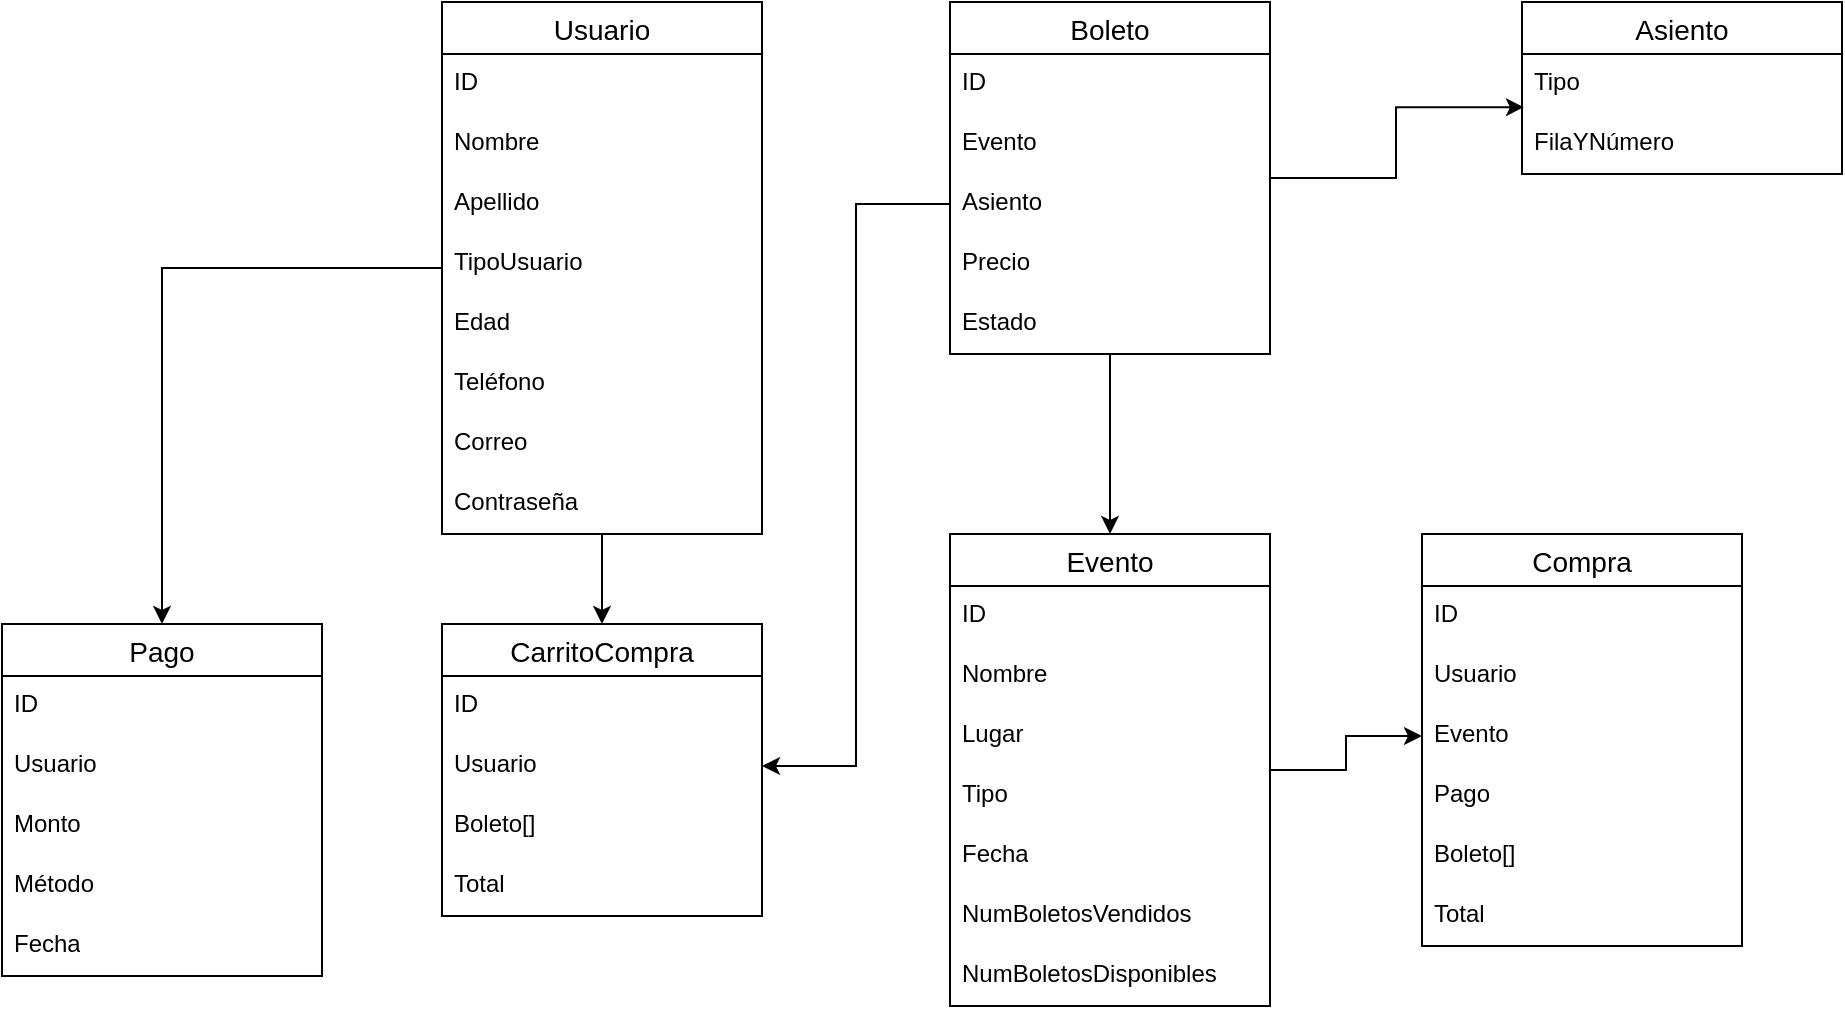 <mxfile version="21.2.1" type="device">
  <diagram name="Página-1" id="8rduqeDVuy0Zx2a893BS">
    <mxGraphModel dx="2253" dy="759" grid="1" gridSize="10" guides="1" tooltips="1" connect="1" arrows="1" fold="1" page="1" pageScale="1" pageWidth="827" pageHeight="1169" math="0" shadow="0">
      <root>
        <mxCell id="0" />
        <mxCell id="1" parent="0" />
        <mxCell id="ZL52fzNMQA0N673jKaX8-55" value="" style="edgeStyle=orthogonalEdgeStyle;rounded=0;orthogonalLoop=1;jettySize=auto;html=1;entryX=0.5;entryY=0;entryDx=0;entryDy=0;" edge="1" parent="1" source="ZL52fzNMQA0N673jKaX8-1" target="ZL52fzNMQA0N673jKaX8-40">
          <mxGeometry relative="1" as="geometry" />
        </mxCell>
        <mxCell id="ZL52fzNMQA0N673jKaX8-60" value="" style="edgeStyle=orthogonalEdgeStyle;rounded=0;orthogonalLoop=1;jettySize=auto;html=1;entryX=0.5;entryY=0;entryDx=0;entryDy=0;" edge="1" parent="1" source="ZL52fzNMQA0N673jKaX8-1" target="ZL52fzNMQA0N673jKaX8-47">
          <mxGeometry relative="1" as="geometry" />
        </mxCell>
        <mxCell id="ZL52fzNMQA0N673jKaX8-1" value="Usuario" style="swimlane;fontStyle=0;childLayout=stackLayout;horizontal=1;startSize=26;horizontalStack=0;resizeParent=1;resizeParentMax=0;resizeLast=0;collapsible=1;marginBottom=0;align=center;fontSize=14;" vertex="1" parent="1">
          <mxGeometry x="80" y="230" width="160" height="266" as="geometry" />
        </mxCell>
        <mxCell id="ZL52fzNMQA0N673jKaX8-2" value="ID" style="text;strokeColor=none;fillColor=none;spacingLeft=4;spacingRight=4;overflow=hidden;rotatable=0;points=[[0,0.5],[1,0.5]];portConstraint=eastwest;fontSize=12;whiteSpace=wrap;html=1;" vertex="1" parent="ZL52fzNMQA0N673jKaX8-1">
          <mxGeometry y="26" width="160" height="30" as="geometry" />
        </mxCell>
        <mxCell id="ZL52fzNMQA0N673jKaX8-3" value="Nombre" style="text;strokeColor=none;fillColor=none;spacingLeft=4;spacingRight=4;overflow=hidden;rotatable=0;points=[[0,0.5],[1,0.5]];portConstraint=eastwest;fontSize=12;whiteSpace=wrap;html=1;" vertex="1" parent="ZL52fzNMQA0N673jKaX8-1">
          <mxGeometry y="56" width="160" height="30" as="geometry" />
        </mxCell>
        <mxCell id="ZL52fzNMQA0N673jKaX8-4" value="Apellido" style="text;strokeColor=none;fillColor=none;spacingLeft=4;spacingRight=4;overflow=hidden;rotatable=0;points=[[0,0.5],[1,0.5]];portConstraint=eastwest;fontSize=12;whiteSpace=wrap;html=1;" vertex="1" parent="ZL52fzNMQA0N673jKaX8-1">
          <mxGeometry y="86" width="160" height="30" as="geometry" />
        </mxCell>
        <mxCell id="ZL52fzNMQA0N673jKaX8-5" value="TipoUsuario" style="text;strokeColor=none;fillColor=none;spacingLeft=4;spacingRight=4;overflow=hidden;rotatable=0;points=[[0,0.5],[1,0.5]];portConstraint=eastwest;fontSize=12;whiteSpace=wrap;html=1;" vertex="1" parent="ZL52fzNMQA0N673jKaX8-1">
          <mxGeometry y="116" width="160" height="30" as="geometry" />
        </mxCell>
        <mxCell id="ZL52fzNMQA0N673jKaX8-6" value="Edad" style="text;strokeColor=none;fillColor=none;spacingLeft=4;spacingRight=4;overflow=hidden;rotatable=0;points=[[0,0.5],[1,0.5]];portConstraint=eastwest;fontSize=12;whiteSpace=wrap;html=1;" vertex="1" parent="ZL52fzNMQA0N673jKaX8-1">
          <mxGeometry y="146" width="160" height="30" as="geometry" />
        </mxCell>
        <mxCell id="ZL52fzNMQA0N673jKaX8-7" value="Teléfono" style="text;strokeColor=none;fillColor=none;spacingLeft=4;spacingRight=4;overflow=hidden;rotatable=0;points=[[0,0.5],[1,0.5]];portConstraint=eastwest;fontSize=12;whiteSpace=wrap;html=1;" vertex="1" parent="ZL52fzNMQA0N673jKaX8-1">
          <mxGeometry y="176" width="160" height="30" as="geometry" />
        </mxCell>
        <mxCell id="ZL52fzNMQA0N673jKaX8-8" value="Correo" style="text;strokeColor=none;fillColor=none;spacingLeft=4;spacingRight=4;overflow=hidden;rotatable=0;points=[[0,0.5],[1,0.5]];portConstraint=eastwest;fontSize=12;whiteSpace=wrap;html=1;" vertex="1" parent="ZL52fzNMQA0N673jKaX8-1">
          <mxGeometry y="206" width="160" height="30" as="geometry" />
        </mxCell>
        <mxCell id="ZL52fzNMQA0N673jKaX8-9" value="Contraseña" style="text;strokeColor=none;fillColor=none;spacingLeft=4;spacingRight=4;overflow=hidden;rotatable=0;points=[[0,0.5],[1,0.5]];portConstraint=eastwest;fontSize=12;whiteSpace=wrap;html=1;" vertex="1" parent="ZL52fzNMQA0N673jKaX8-1">
          <mxGeometry y="236" width="160" height="30" as="geometry" />
        </mxCell>
        <mxCell id="ZL52fzNMQA0N673jKaX8-54" value="" style="edgeStyle=orthogonalEdgeStyle;rounded=0;orthogonalLoop=1;jettySize=auto;html=1;entryX=0.006;entryY=-0.113;entryDx=0;entryDy=0;entryPerimeter=0;" edge="1" parent="1" source="ZL52fzNMQA0N673jKaX8-10" target="ZL52fzNMQA0N673jKaX8-21">
          <mxGeometry relative="1" as="geometry" />
        </mxCell>
        <mxCell id="ZL52fzNMQA0N673jKaX8-59" value="" style="edgeStyle=orthogonalEdgeStyle;rounded=0;orthogonalLoop=1;jettySize=auto;html=1;entryX=0.5;entryY=0;entryDx=0;entryDy=0;" edge="1" parent="1" source="ZL52fzNMQA0N673jKaX8-10" target="ZL52fzNMQA0N673jKaX8-32">
          <mxGeometry relative="1" as="geometry" />
        </mxCell>
        <mxCell id="ZL52fzNMQA0N673jKaX8-61" value="" style="edgeStyle=orthogonalEdgeStyle;rounded=0;orthogonalLoop=1;jettySize=auto;html=1;entryX=1;entryY=0.5;entryDx=0;entryDy=0;exitX=0;exitY=0.5;exitDx=0;exitDy=0;" edge="1" parent="1" source="ZL52fzNMQA0N673jKaX8-13" target="ZL52fzNMQA0N673jKaX8-42">
          <mxGeometry relative="1" as="geometry" />
        </mxCell>
        <mxCell id="ZL52fzNMQA0N673jKaX8-10" value="Boleto" style="swimlane;fontStyle=0;childLayout=stackLayout;horizontal=1;startSize=26;horizontalStack=0;resizeParent=1;resizeParentMax=0;resizeLast=0;collapsible=1;marginBottom=0;align=center;fontSize=14;" vertex="1" parent="1">
          <mxGeometry x="334" y="230" width="160" height="176" as="geometry" />
        </mxCell>
        <mxCell id="ZL52fzNMQA0N673jKaX8-11" value="ID" style="text;strokeColor=none;fillColor=none;spacingLeft=4;spacingRight=4;overflow=hidden;rotatable=0;points=[[0,0.5],[1,0.5]];portConstraint=eastwest;fontSize=12;whiteSpace=wrap;html=1;" vertex="1" parent="ZL52fzNMQA0N673jKaX8-10">
          <mxGeometry y="26" width="160" height="30" as="geometry" />
        </mxCell>
        <mxCell id="ZL52fzNMQA0N673jKaX8-12" value="Evento" style="text;strokeColor=none;fillColor=none;spacingLeft=4;spacingRight=4;overflow=hidden;rotatable=0;points=[[0,0.5],[1,0.5]];portConstraint=eastwest;fontSize=12;whiteSpace=wrap;html=1;" vertex="1" parent="ZL52fzNMQA0N673jKaX8-10">
          <mxGeometry y="56" width="160" height="30" as="geometry" />
        </mxCell>
        <mxCell id="ZL52fzNMQA0N673jKaX8-13" value="Asiento" style="text;strokeColor=none;fillColor=none;spacingLeft=4;spacingRight=4;overflow=hidden;rotatable=0;points=[[0,0.5],[1,0.5]];portConstraint=eastwest;fontSize=12;whiteSpace=wrap;html=1;" vertex="1" parent="ZL52fzNMQA0N673jKaX8-10">
          <mxGeometry y="86" width="160" height="30" as="geometry" />
        </mxCell>
        <mxCell id="ZL52fzNMQA0N673jKaX8-14" value="Precio" style="text;strokeColor=none;fillColor=none;spacingLeft=4;spacingRight=4;overflow=hidden;rotatable=0;points=[[0,0.5],[1,0.5]];portConstraint=eastwest;fontSize=12;whiteSpace=wrap;html=1;" vertex="1" parent="ZL52fzNMQA0N673jKaX8-10">
          <mxGeometry y="116" width="160" height="30" as="geometry" />
        </mxCell>
        <mxCell id="ZL52fzNMQA0N673jKaX8-15" value="Estado" style="text;strokeColor=none;fillColor=none;spacingLeft=4;spacingRight=4;overflow=hidden;rotatable=0;points=[[0,0.5],[1,0.5]];portConstraint=eastwest;fontSize=12;whiteSpace=wrap;html=1;" vertex="1" parent="ZL52fzNMQA0N673jKaX8-10">
          <mxGeometry y="146" width="160" height="30" as="geometry" />
        </mxCell>
        <mxCell id="ZL52fzNMQA0N673jKaX8-19" value="Asiento" style="swimlane;fontStyle=0;childLayout=stackLayout;horizontal=1;startSize=26;horizontalStack=0;resizeParent=1;resizeParentMax=0;resizeLast=0;collapsible=1;marginBottom=0;align=center;fontSize=14;" vertex="1" parent="1">
          <mxGeometry x="620" y="230" width="160" height="86" as="geometry" />
        </mxCell>
        <mxCell id="ZL52fzNMQA0N673jKaX8-20" value="Tipo" style="text;strokeColor=none;fillColor=none;spacingLeft=4;spacingRight=4;overflow=hidden;rotatable=0;points=[[0,0.5],[1,0.5]];portConstraint=eastwest;fontSize=12;whiteSpace=wrap;html=1;" vertex="1" parent="ZL52fzNMQA0N673jKaX8-19">
          <mxGeometry y="26" width="160" height="30" as="geometry" />
        </mxCell>
        <mxCell id="ZL52fzNMQA0N673jKaX8-21" value="FilaYNúmero" style="text;strokeColor=none;fillColor=none;spacingLeft=4;spacingRight=4;overflow=hidden;rotatable=0;points=[[0,0.5],[1,0.5]];portConstraint=eastwest;fontSize=12;whiteSpace=wrap;html=1;" vertex="1" parent="ZL52fzNMQA0N673jKaX8-19">
          <mxGeometry y="56" width="160" height="30" as="geometry" />
        </mxCell>
        <mxCell id="ZL52fzNMQA0N673jKaX8-25" value="Compra" style="swimlane;fontStyle=0;childLayout=stackLayout;horizontal=1;startSize=26;horizontalStack=0;resizeParent=1;resizeParentMax=0;resizeLast=0;collapsible=1;marginBottom=0;align=center;fontSize=14;" vertex="1" parent="1">
          <mxGeometry x="570" y="496" width="160" height="206" as="geometry" />
        </mxCell>
        <mxCell id="ZL52fzNMQA0N673jKaX8-26" value="ID" style="text;strokeColor=none;fillColor=none;spacingLeft=4;spacingRight=4;overflow=hidden;rotatable=0;points=[[0,0.5],[1,0.5]];portConstraint=eastwest;fontSize=12;whiteSpace=wrap;html=1;" vertex="1" parent="ZL52fzNMQA0N673jKaX8-25">
          <mxGeometry y="26" width="160" height="30" as="geometry" />
        </mxCell>
        <mxCell id="ZL52fzNMQA0N673jKaX8-27" value="Usuario" style="text;strokeColor=none;fillColor=none;spacingLeft=4;spacingRight=4;overflow=hidden;rotatable=0;points=[[0,0.5],[1,0.5]];portConstraint=eastwest;fontSize=12;whiteSpace=wrap;html=1;" vertex="1" parent="ZL52fzNMQA0N673jKaX8-25">
          <mxGeometry y="56" width="160" height="30" as="geometry" />
        </mxCell>
        <mxCell id="ZL52fzNMQA0N673jKaX8-28" value="Evento" style="text;strokeColor=none;fillColor=none;spacingLeft=4;spacingRight=4;overflow=hidden;rotatable=0;points=[[0,0.5],[1,0.5]];portConstraint=eastwest;fontSize=12;whiteSpace=wrap;html=1;" vertex="1" parent="ZL52fzNMQA0N673jKaX8-25">
          <mxGeometry y="86" width="160" height="30" as="geometry" />
        </mxCell>
        <mxCell id="ZL52fzNMQA0N673jKaX8-29" value="Pago" style="text;strokeColor=none;fillColor=none;spacingLeft=4;spacingRight=4;overflow=hidden;rotatable=0;points=[[0,0.5],[1,0.5]];portConstraint=eastwest;fontSize=12;whiteSpace=wrap;html=1;" vertex="1" parent="ZL52fzNMQA0N673jKaX8-25">
          <mxGeometry y="116" width="160" height="30" as="geometry" />
        </mxCell>
        <mxCell id="ZL52fzNMQA0N673jKaX8-30" value="Boleto[]" style="text;strokeColor=none;fillColor=none;spacingLeft=4;spacingRight=4;overflow=hidden;rotatable=0;points=[[0,0.5],[1,0.5]];portConstraint=eastwest;fontSize=12;whiteSpace=wrap;html=1;" vertex="1" parent="ZL52fzNMQA0N673jKaX8-25">
          <mxGeometry y="146" width="160" height="30" as="geometry" />
        </mxCell>
        <mxCell id="ZL52fzNMQA0N673jKaX8-31" value="Total" style="text;strokeColor=none;fillColor=none;spacingLeft=4;spacingRight=4;overflow=hidden;rotatable=0;points=[[0,0.5],[1,0.5]];portConstraint=eastwest;fontSize=12;whiteSpace=wrap;html=1;" vertex="1" parent="ZL52fzNMQA0N673jKaX8-25">
          <mxGeometry y="176" width="160" height="30" as="geometry" />
        </mxCell>
        <mxCell id="ZL52fzNMQA0N673jKaX8-58" value="" style="edgeStyle=orthogonalEdgeStyle;rounded=0;orthogonalLoop=1;jettySize=auto;html=1;entryX=0;entryY=0.5;entryDx=0;entryDy=0;" edge="1" parent="1" source="ZL52fzNMQA0N673jKaX8-32" target="ZL52fzNMQA0N673jKaX8-28">
          <mxGeometry relative="1" as="geometry" />
        </mxCell>
        <mxCell id="ZL52fzNMQA0N673jKaX8-32" value="Evento" style="swimlane;fontStyle=0;childLayout=stackLayout;horizontal=1;startSize=26;horizontalStack=0;resizeParent=1;resizeParentMax=0;resizeLast=0;collapsible=1;marginBottom=0;align=center;fontSize=14;" vertex="1" parent="1">
          <mxGeometry x="334" y="496" width="160" height="236" as="geometry" />
        </mxCell>
        <mxCell id="ZL52fzNMQA0N673jKaX8-33" value="ID" style="text;strokeColor=none;fillColor=none;spacingLeft=4;spacingRight=4;overflow=hidden;rotatable=0;points=[[0,0.5],[1,0.5]];portConstraint=eastwest;fontSize=12;whiteSpace=wrap;html=1;" vertex="1" parent="ZL52fzNMQA0N673jKaX8-32">
          <mxGeometry y="26" width="160" height="30" as="geometry" />
        </mxCell>
        <mxCell id="ZL52fzNMQA0N673jKaX8-34" value="Nombre" style="text;strokeColor=none;fillColor=none;spacingLeft=4;spacingRight=4;overflow=hidden;rotatable=0;points=[[0,0.5],[1,0.5]];portConstraint=eastwest;fontSize=12;whiteSpace=wrap;html=1;" vertex="1" parent="ZL52fzNMQA0N673jKaX8-32">
          <mxGeometry y="56" width="160" height="30" as="geometry" />
        </mxCell>
        <mxCell id="ZL52fzNMQA0N673jKaX8-35" value="Lugar" style="text;strokeColor=none;fillColor=none;spacingLeft=4;spacingRight=4;overflow=hidden;rotatable=0;points=[[0,0.5],[1,0.5]];portConstraint=eastwest;fontSize=12;whiteSpace=wrap;html=1;" vertex="1" parent="ZL52fzNMQA0N673jKaX8-32">
          <mxGeometry y="86" width="160" height="30" as="geometry" />
        </mxCell>
        <mxCell id="ZL52fzNMQA0N673jKaX8-36" value="Tipo" style="text;strokeColor=none;fillColor=none;spacingLeft=4;spacingRight=4;overflow=hidden;rotatable=0;points=[[0,0.5],[1,0.5]];portConstraint=eastwest;fontSize=12;whiteSpace=wrap;html=1;" vertex="1" parent="ZL52fzNMQA0N673jKaX8-32">
          <mxGeometry y="116" width="160" height="30" as="geometry" />
        </mxCell>
        <mxCell id="ZL52fzNMQA0N673jKaX8-37" value="Fecha" style="text;strokeColor=none;fillColor=none;spacingLeft=4;spacingRight=4;overflow=hidden;rotatable=0;points=[[0,0.5],[1,0.5]];portConstraint=eastwest;fontSize=12;whiteSpace=wrap;html=1;" vertex="1" parent="ZL52fzNMQA0N673jKaX8-32">
          <mxGeometry y="146" width="160" height="30" as="geometry" />
        </mxCell>
        <mxCell id="ZL52fzNMQA0N673jKaX8-38" value="NumBoletosVendidos" style="text;strokeColor=none;fillColor=none;spacingLeft=4;spacingRight=4;overflow=hidden;rotatable=0;points=[[0,0.5],[1,0.5]];portConstraint=eastwest;fontSize=12;whiteSpace=wrap;html=1;" vertex="1" parent="ZL52fzNMQA0N673jKaX8-32">
          <mxGeometry y="176" width="160" height="30" as="geometry" />
        </mxCell>
        <mxCell id="ZL52fzNMQA0N673jKaX8-39" value="NumBoletosDisponibles" style="text;strokeColor=none;fillColor=none;spacingLeft=4;spacingRight=4;overflow=hidden;rotatable=0;points=[[0,0.5],[1,0.5]];portConstraint=eastwest;fontSize=12;whiteSpace=wrap;html=1;" vertex="1" parent="ZL52fzNMQA0N673jKaX8-32">
          <mxGeometry y="206" width="160" height="30" as="geometry" />
        </mxCell>
        <mxCell id="ZL52fzNMQA0N673jKaX8-40" value="CarritoCompra" style="swimlane;fontStyle=0;childLayout=stackLayout;horizontal=1;startSize=26;horizontalStack=0;resizeParent=1;resizeParentMax=0;resizeLast=0;collapsible=1;marginBottom=0;align=center;fontSize=14;" vertex="1" parent="1">
          <mxGeometry x="80" y="541" width="160" height="146" as="geometry" />
        </mxCell>
        <mxCell id="ZL52fzNMQA0N673jKaX8-41" value="ID" style="text;strokeColor=none;fillColor=none;spacingLeft=4;spacingRight=4;overflow=hidden;rotatable=0;points=[[0,0.5],[1,0.5]];portConstraint=eastwest;fontSize=12;whiteSpace=wrap;html=1;" vertex="1" parent="ZL52fzNMQA0N673jKaX8-40">
          <mxGeometry y="26" width="160" height="30" as="geometry" />
        </mxCell>
        <mxCell id="ZL52fzNMQA0N673jKaX8-42" value="Usuario" style="text;strokeColor=none;fillColor=none;spacingLeft=4;spacingRight=4;overflow=hidden;rotatable=0;points=[[0,0.5],[1,0.5]];portConstraint=eastwest;fontSize=12;whiteSpace=wrap;html=1;" vertex="1" parent="ZL52fzNMQA0N673jKaX8-40">
          <mxGeometry y="56" width="160" height="30" as="geometry" />
        </mxCell>
        <mxCell id="ZL52fzNMQA0N673jKaX8-43" value="Boleto[]" style="text;strokeColor=none;fillColor=none;spacingLeft=4;spacingRight=4;overflow=hidden;rotatable=0;points=[[0,0.5],[1,0.5]];portConstraint=eastwest;fontSize=12;whiteSpace=wrap;html=1;" vertex="1" parent="ZL52fzNMQA0N673jKaX8-40">
          <mxGeometry y="86" width="160" height="30" as="geometry" />
        </mxCell>
        <mxCell id="ZL52fzNMQA0N673jKaX8-44" value="Total" style="text;strokeColor=none;fillColor=none;spacingLeft=4;spacingRight=4;overflow=hidden;rotatable=0;points=[[0,0.5],[1,0.5]];portConstraint=eastwest;fontSize=12;whiteSpace=wrap;html=1;" vertex="1" parent="ZL52fzNMQA0N673jKaX8-40">
          <mxGeometry y="116" width="160" height="30" as="geometry" />
        </mxCell>
        <mxCell id="ZL52fzNMQA0N673jKaX8-47" value="Pago" style="swimlane;fontStyle=0;childLayout=stackLayout;horizontal=1;startSize=26;horizontalStack=0;resizeParent=1;resizeParentMax=0;resizeLast=0;collapsible=1;marginBottom=0;align=center;fontSize=14;" vertex="1" parent="1">
          <mxGeometry x="-140" y="541" width="160" height="176" as="geometry" />
        </mxCell>
        <mxCell id="ZL52fzNMQA0N673jKaX8-48" value="ID" style="text;strokeColor=none;fillColor=none;spacingLeft=4;spacingRight=4;overflow=hidden;rotatable=0;points=[[0,0.5],[1,0.5]];portConstraint=eastwest;fontSize=12;whiteSpace=wrap;html=1;" vertex="1" parent="ZL52fzNMQA0N673jKaX8-47">
          <mxGeometry y="26" width="160" height="30" as="geometry" />
        </mxCell>
        <mxCell id="ZL52fzNMQA0N673jKaX8-49" value="Usuario" style="text;strokeColor=none;fillColor=none;spacingLeft=4;spacingRight=4;overflow=hidden;rotatable=0;points=[[0,0.5],[1,0.5]];portConstraint=eastwest;fontSize=12;whiteSpace=wrap;html=1;" vertex="1" parent="ZL52fzNMQA0N673jKaX8-47">
          <mxGeometry y="56" width="160" height="30" as="geometry" />
        </mxCell>
        <mxCell id="ZL52fzNMQA0N673jKaX8-50" value="Monto" style="text;strokeColor=none;fillColor=none;spacingLeft=4;spacingRight=4;overflow=hidden;rotatable=0;points=[[0,0.5],[1,0.5]];portConstraint=eastwest;fontSize=12;whiteSpace=wrap;html=1;" vertex="1" parent="ZL52fzNMQA0N673jKaX8-47">
          <mxGeometry y="86" width="160" height="30" as="geometry" />
        </mxCell>
        <mxCell id="ZL52fzNMQA0N673jKaX8-51" value="Método" style="text;strokeColor=none;fillColor=none;spacingLeft=4;spacingRight=4;overflow=hidden;rotatable=0;points=[[0,0.5],[1,0.5]];portConstraint=eastwest;fontSize=12;whiteSpace=wrap;html=1;" vertex="1" parent="ZL52fzNMQA0N673jKaX8-47">
          <mxGeometry y="116" width="160" height="30" as="geometry" />
        </mxCell>
        <mxCell id="ZL52fzNMQA0N673jKaX8-52" value="Fecha" style="text;strokeColor=none;fillColor=none;spacingLeft=4;spacingRight=4;overflow=hidden;rotatable=0;points=[[0,0.5],[1,0.5]];portConstraint=eastwest;fontSize=12;whiteSpace=wrap;html=1;" vertex="1" parent="ZL52fzNMQA0N673jKaX8-47">
          <mxGeometry y="146" width="160" height="30" as="geometry" />
        </mxCell>
      </root>
    </mxGraphModel>
  </diagram>
</mxfile>
